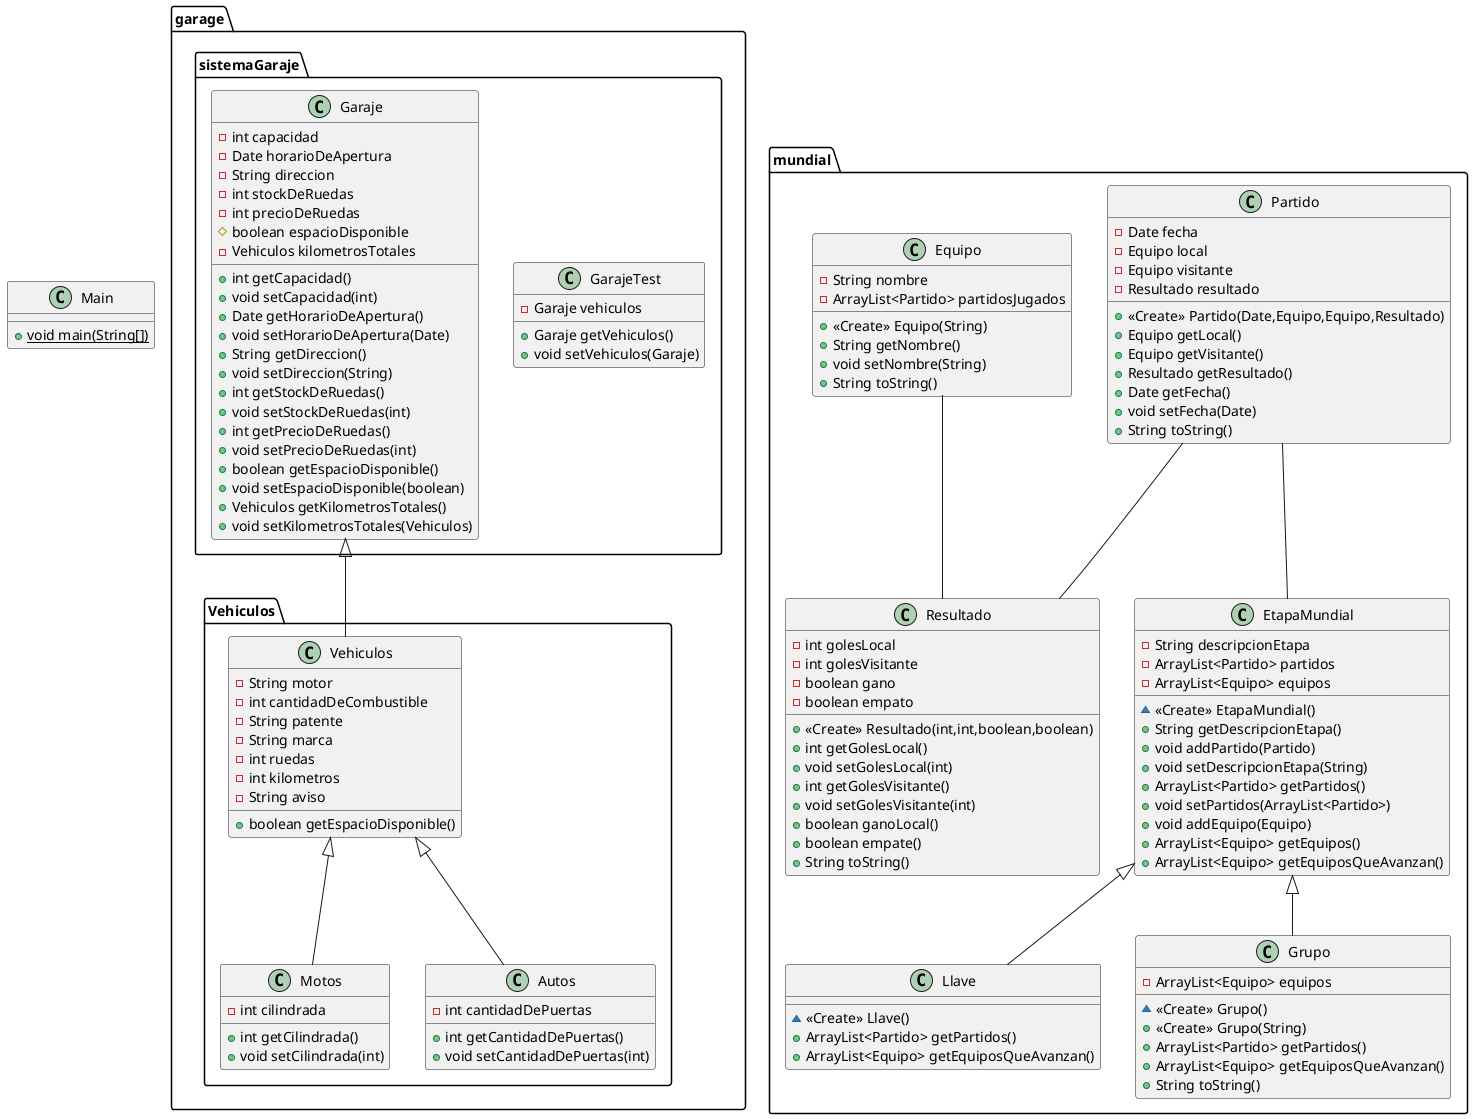 @startuml
class garage.Vehiculos.Motos {
- int cilindrada
+ int getCilindrada()
+ void setCilindrada(int)
}
class mundial.EtapaMundial {
- String descripcionEtapa
- ArrayList<Partido> partidos
- ArrayList<Equipo> equipos
~ <<Create>> EtapaMundial()
+ String getDescripcionEtapa()
+ void addPartido(Partido)
+ void setDescripcionEtapa(String)
+ ArrayList<Partido> getPartidos()
+ void setPartidos(ArrayList<Partido>)
+ void addEquipo(Equipo)
+ ArrayList<Equipo> getEquipos()
+ ArrayList<Equipo> getEquiposQueAvanzan()
}
class garage.sistemaGaraje.GarajeTest {
- Garaje vehiculos
+ Garaje getVehiculos()
+ void setVehiculos(Garaje)
}
class Main {
+ {static} void main(String[])
}
class garage.sistemaGaraje.Garaje {
- int capacidad
- Date horarioDeApertura
- String direccion
- int stockDeRuedas
- int precioDeRuedas
# boolean espacioDisponible
- Vehiculos kilometrosTotales
+ int getCapacidad()
+ void setCapacidad(int)
+ Date getHorarioDeApertura()
+ void setHorarioDeApertura(Date)
+ String getDireccion()
+ void setDireccion(String)
+ int getStockDeRuedas()
+ void setStockDeRuedas(int)
+ int getPrecioDeRuedas()
+ void setPrecioDeRuedas(int)
+ boolean getEspacioDisponible()
+ void setEspacioDisponible(boolean)
+ Vehiculos getKilometrosTotales()
+ void setKilometrosTotales(Vehiculos)
}
class mundial.Llave {
~ <<Create>> Llave()
+ ArrayList<Partido> getPartidos()
+ ArrayList<Equipo> getEquiposQueAvanzan()
}
class garage.Vehiculos.Vehiculos {
- String motor
- int cantidadDeCombustible
- String patente
- String marca
- int ruedas
- int kilometros
- String aviso
+ boolean getEspacioDisponible()
}
class mundial.Partido {
- Date fecha
- Equipo local
- Equipo visitante
- Resultado resultado
+ <<Create>> Partido(Date,Equipo,Equipo,Resultado)
+ Equipo getLocal()
+ Equipo getVisitante()
+ Resultado getResultado()
+ Date getFecha()
+ void setFecha(Date)
+ String toString()
}
class garage.Vehiculos.Autos {
- int cantidadDePuertas
+ int getCantidadDePuertas()
+ void setCantidadDePuertas(int)
}
class mundial.Equipo {
- String nombre
- ArrayList<Partido> partidosJugados
+ <<Create>> Equipo(String)
+ String getNombre()
+ void setNombre(String)
+ String toString()
}
class mundial.Grupo {
- ArrayList<Equipo> equipos
~ <<Create>> Grupo()
+ <<Create>> Grupo(String)
+ ArrayList<Partido> getPartidos()
+ ArrayList<Equipo> getEquiposQueAvanzan()
+ String toString()
}
class mundial.Resultado {
- int golesLocal
- int golesVisitante
- boolean gano
- boolean empato
+ <<Create>> Resultado(int,int,boolean,boolean)
+ int getGolesLocal()
+ void setGolesLocal(int)
+ int getGolesVisitante()
+ void setGolesVisitante(int)
+ boolean ganoLocal()
+ boolean empate()
+ String toString()
}


garage.Vehiculos.Vehiculos <|-- garage.Vehiculos.Motos
mundial.EtapaMundial <|-- mundial.Llave
garage.sistemaGaraje.Garaje <|-- garage.Vehiculos.Vehiculos
garage.Vehiculos.Vehiculos <|-- garage.Vehiculos.Autos
mundial.EtapaMundial <|-- mundial.Grupo
mundial.Partido -- mundial.Resultado
mundial.Equipo -- mundial.Resultado
mundial.Partido -- mundial.EtapaMundial
@enduml